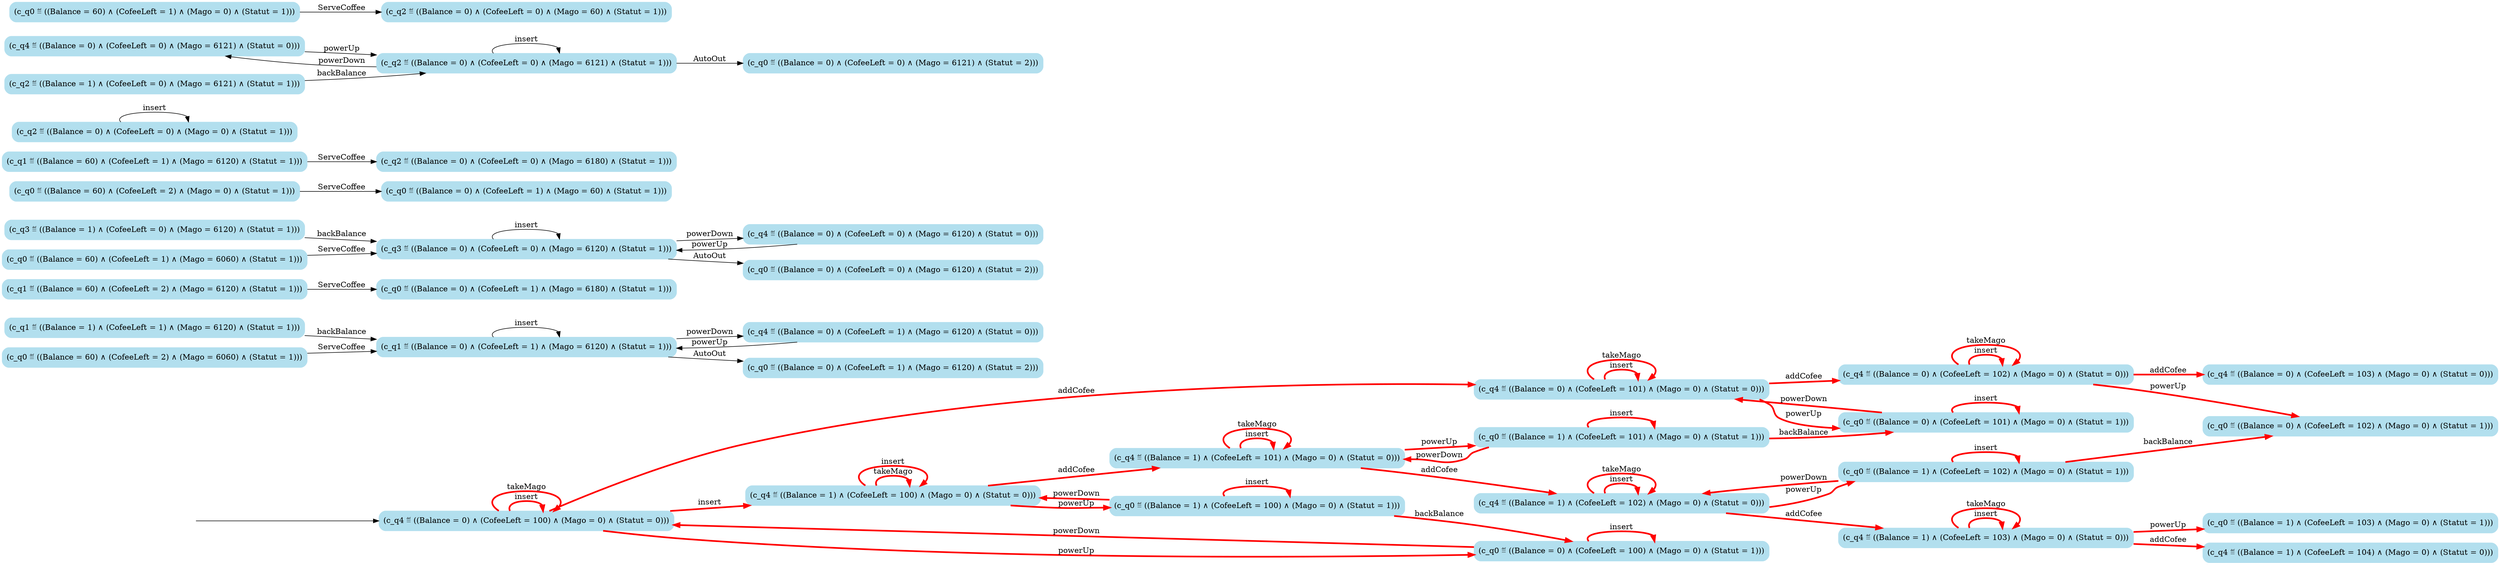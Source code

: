 digraph G {

	rankdir = LR;

	start_c_q4_81[style=invisible];

	node[shape=box, style="rounded, filled", color=lightblue2];

	c_q1_38[label="(c_q1 ≝ ((Balance = 0) ∧ (CofeeLeft = 1) ∧ (Mago = 6120) ∧ (Statut = 1)))"];
	c_q0_35[label="(c_q0 ≝ ((Balance = 0) ∧ (CofeeLeft = 1) ∧ (Mago = 6180) ∧ (Statut = 1)))"];
	c_q4_72[label="(c_q4 ≝ ((Balance = 1) ∧ (CofeeLeft = 101) ∧ (Mago = 0) ∧ (Statut = 0)))"];
	c_q3_50[label="(c_q3 ≝ ((Balance = 1) ∧ (CofeeLeft = 0) ∧ (Mago = 6120) ∧ (Statut = 1)))"];
	c_q0_117[label="(c_q0 ≝ ((Balance = 0) ∧ (CofeeLeft = 102) ∧ (Mago = 0) ∧ (Statut = 1)))"];
	c_q0_17[label="(c_q0 ≝ ((Balance = 0) ∧ (CofeeLeft = 1) ∧ (Mago = 60) ∧ (Statut = 1)))"];
	c_q4_55[label="(c_q4 ≝ ((Balance = 0) ∧ (CofeeLeft = 0) ∧ (Mago = 6120) ∧ (Statut = 0)))"];
	c_q0_116[label="(c_q0 ≝ ((Balance = 1) ∧ (CofeeLeft = 102) ∧ (Mago = 0) ∧ (Statut = 1)))"];
	c_q4_81[label="(c_q4 ≝ ((Balance = 0) ∧ (CofeeLeft = 100) ∧ (Mago = 0) ∧ (Statut = 0)))"];
	c_q0_24[label="(c_q0 ≝ ((Balance = 60) ∧ (CofeeLeft = 1) ∧ (Mago = 6060) ∧ (Statut = 1)))"];
	c_q1_30[label="(c_q1 ≝ ((Balance = 1) ∧ (CofeeLeft = 1) ∧ (Mago = 6120) ∧ (Statut = 1)))"];
	c_q2_37[label="(c_q2 ≝ ((Balance = 0) ∧ (CofeeLeft = 0) ∧ (Mago = 6180) ∧ (Statut = 1)))"];
	c_q0_16[label="(c_q0 ≝ ((Balance = 60) ∧ (CofeeLeft = 2) ∧ (Mago = 0) ∧ (Statut = 1)))"];
	c_q0_20[label="(c_q0 ≝ ((Balance = 60) ∧ (CofeeLeft = 2) ∧ (Mago = 6060) ∧ (Statut = 1)))"];
	c_q4_115[label="(c_q4 ≝ ((Balance = 1) ∧ (CofeeLeft = 102) ∧ (Mago = 0) ∧ (Statut = 0)))"];
	c_q1_36[label="(c_q1 ≝ ((Balance = 60) ∧ (CofeeLeft = 1) ∧ (Mago = 6120) ∧ (Statut = 1)))"];
	c_q0_53[label="(c_q0 ≝ ((Balance = 0) ∧ (CofeeLeft = 0) ∧ (Mago = 6120) ∧ (Statut = 2)))"];
	c_q4_88[label="(c_q4 ≝ ((Balance = 0) ∧ (CofeeLeft = 101) ∧ (Mago = 0) ∧ (Statut = 0)))"];
	c_q0_121[label="(c_q0 ≝ ((Balance = 1) ∧ (CofeeLeft = 103) ∧ (Mago = 0) ∧ (Statut = 1)))"];
	c_q1_34[label="(c_q1 ≝ ((Balance = 60) ∧ (CofeeLeft = 2) ∧ (Mago = 6120) ∧ (Statut = 1)))"];
	c_q2_41[label="(c_q2 ≝ ((Balance = 0) ∧ (CofeeLeft = 0) ∧ (Mago = 0) ∧ (Statut = 1)))"];
	c_q4_47[label="(c_q4 ≝ ((Balance = 0) ∧ (CofeeLeft = 0) ∧ (Mago = 6121) ∧ (Statut = 0)))"];
	c_q0_22[label="(c_q0 ≝ ((Balance = 60) ∧ (CofeeLeft = 1) ∧ (Mago = 0) ∧ (Statut = 1)))"];
	c_q4_124[label="(c_q4 ≝ ((Balance = 1) ∧ (CofeeLeft = 103) ∧ (Mago = 0) ∧ (Statut = 0)))"];
	c_q2_127[label="(c_q2 ≝ ((Balance = 0) ∧ (CofeeLeft = 0) ∧ (Mago = 6121) ∧ (Statut = 1)))"];
	c_q2_23[label="(c_q2 ≝ ((Balance = 0) ∧ (CofeeLeft = 0) ∧ (Mago = 60) ∧ (Statut = 1)))"];
	c_q0_85[label="(c_q0 ≝ ((Balance = 0) ∧ (CofeeLeft = 101) ∧ (Mago = 0) ∧ (Statut = 1)))"];
	c_q2_42[label="(c_q2 ≝ ((Balance = 1) ∧ (CofeeLeft = 0) ∧ (Mago = 6121) ∧ (Statut = 1)))"];
	c_q4_110[label="(c_q4 ≝ ((Balance = 0) ∧ (CofeeLeft = 102) ∧ (Mago = 0) ∧ (Statut = 0)))"];
	c_q0_45[label="(c_q0 ≝ ((Balance = 0) ∧ (CofeeLeft = 0) ∧ (Mago = 6121) ∧ (Statut = 2)))"];
	c_q4_39[label="(c_q4 ≝ ((Balance = 0) ∧ (CofeeLeft = 1) ∧ (Mago = 6120) ∧ (Statut = 0)))"];
	c_q4_125[label="(c_q4 ≝ ((Balance = 1) ∧ (CofeeLeft = 104) ∧ (Mago = 0) ∧ (Statut = 0)))"];
	c_q0_94[label="(c_q0 ≝ ((Balance = 1) ∧ (CofeeLeft = 100) ∧ (Mago = 0) ∧ (Statut = 1)))"];
	c_q4_93[label="(c_q4 ≝ ((Balance = 1) ∧ (CofeeLeft = 100) ∧ (Mago = 0) ∧ (Statut = 0)))"];
	c_q3_54[label="(c_q3 ≝ ((Balance = 0) ∧ (CofeeLeft = 0) ∧ (Mago = 6120) ∧ (Statut = 1)))"];
	c_q0_95[label="(c_q0 ≝ ((Balance = 0) ∧ (CofeeLeft = 100) ∧ (Mago = 0) ∧ (Statut = 1)))"];
	c_q4_111[label="(c_q4 ≝ ((Balance = 0) ∧ (CofeeLeft = 103) ∧ (Mago = 0) ∧ (Statut = 0)))"];
	c_q0_26[label="(c_q0 ≝ ((Balance = 1) ∧ (CofeeLeft = 101) ∧ (Mago = 0) ∧ (Statut = 1)))"];
	c_q0_33[label="(c_q0 ≝ ((Balance = 0) ∧ (CofeeLeft = 1) ∧ (Mago = 6120) ∧ (Statut = 2)))"];

	start_c_q4_81 -> c_q4_81;
	c_q4_81 -> c_q4_93[label="insert", penwidth=3, color=red];
	c_q4_93 -> c_q4_93[label="takeMago", penwidth=3, color=red];
	c_q4_93 -> c_q4_72[label="addCofee", penwidth=3, color=red];
	c_q4_72 -> c_q0_26[label="powerUp", penwidth=3, color=red];
	c_q4_39 -> c_q1_38[label="powerUp"];
	c_q4_47 -> c_q2_127[label="powerUp"];
	c_q4_55 -> c_q3_54[label="powerUp"];
	c_q0_26 -> c_q0_26[label="insert", penwidth=3, color=red];
	c_q0_16 -> c_q0_17[label="ServeCoffee"];
	c_q0_26 -> c_q0_85[label="backBalance", penwidth=3, color=red];
	c_q0_20 -> c_q1_38[label="ServeCoffee"];
	c_q0_22 -> c_q2_23[label="ServeCoffee"];
	c_q0_24 -> c_q3_54[label="ServeCoffee"];
	c_q0_26 -> c_q4_72[label="powerDown", penwidth=3, color=red];
	c_q1_38 -> c_q1_38[label="insert"];
	c_q1_30 -> c_q1_38[label="backBalance"];
	c_q1_38 -> c_q0_33[label="AutoOut"];
	c_q1_34 -> c_q0_35[label="ServeCoffee"];
	c_q1_36 -> c_q2_37[label="ServeCoffee"];
	c_q1_38 -> c_q4_39[label="powerDown"];
	c_q2_41 -> c_q2_41[label="insert"];
	c_q2_42 -> c_q2_127[label="backBalance"];
	c_q2_127 -> c_q0_45[label="AutoOut"];
	c_q2_127 -> c_q4_47[label="powerDown"];
	c_q3_54 -> c_q3_54[label="insert"];
	c_q3_50 -> c_q3_54[label="backBalance"];
	c_q3_54 -> c_q0_53[label="AutoOut"];
	c_q3_54 -> c_q4_55[label="powerDown"];
	c_q4_81 -> c_q4_81[label="insert", penwidth=3, color=red];
	c_q4_81 -> c_q0_95[label="powerUp", penwidth=3, color=red];
	c_q4_81 -> c_q4_81[label="takeMago", penwidth=3, color=red];
	c_q4_81 -> c_q4_88[label="addCofee", penwidth=3, color=red];
	c_q4_93 -> c_q4_93[label="insert", penwidth=3, color=red];
	c_q4_93 -> c_q0_94[label="powerUp", penwidth=3, color=red];
	c_q4_72 -> c_q4_72[label="insert", penwidth=3, color=red];
	c_q4_72 -> c_q4_72[label="takeMago", penwidth=3, color=red];
	c_q4_72 -> c_q4_115[label="addCofee", penwidth=3, color=red];
	c_q0_85 -> c_q0_85[label="insert", penwidth=3, color=red];
	c_q0_85 -> c_q4_88[label="powerDown", penwidth=3, color=red];
	c_q0_95 -> c_q0_95[label="insert", penwidth=3, color=red];
	c_q0_95 -> c_q4_81[label="powerDown", penwidth=3, color=red];
	c_q4_88 -> c_q4_88[label="insert", penwidth=3, color=red];
	c_q4_88 -> c_q0_85[label="powerUp", penwidth=3, color=red];
	c_q4_88 -> c_q4_88[label="takeMago", penwidth=3, color=red];
	c_q4_88 -> c_q4_110[label="addCofee", penwidth=3, color=red];
	c_q0_94 -> c_q0_94[label="insert", penwidth=3, color=red];
	c_q0_94 -> c_q4_93[label="powerDown", penwidth=3, color=red];
	c_q0_94 -> c_q0_95[label="backBalance", penwidth=3, color=red];
	c_q4_115 -> c_q4_115[label="insert", penwidth=3, color=red];
	c_q4_115 -> c_q0_116[label="powerUp", penwidth=3, color=red];
	c_q4_115 -> c_q4_115[label="takeMago", penwidth=3, color=red];
	c_q4_115 -> c_q4_124[label="addCofee", penwidth=3, color=red];
	c_q4_110 -> c_q4_110[label="insert", penwidth=3, color=red];
	c_q4_110 -> c_q0_117[label="powerUp", penwidth=3, color=red];
	c_q4_110 -> c_q4_110[label="takeMago", penwidth=3, color=red];
	c_q4_110 -> c_q4_111[label="addCofee", penwidth=3, color=red];
	c_q0_116 -> c_q0_116[label="insert", penwidth=3, color=red];
	c_q0_116 -> c_q4_115[label="powerDown", penwidth=3, color=red];
	c_q0_116 -> c_q0_117[label="backBalance", penwidth=3, color=red];
	c_q4_124 -> c_q4_124[label="insert", penwidth=3, color=red];
	c_q4_124 -> c_q0_121[label="powerUp", penwidth=3, color=red];
	c_q4_124 -> c_q4_124[label="takeMago", penwidth=3, color=red];
	c_q4_124 -> c_q4_125[label="addCofee", penwidth=3, color=red];
	c_q2_127 -> c_q2_127[label="insert"];

}
